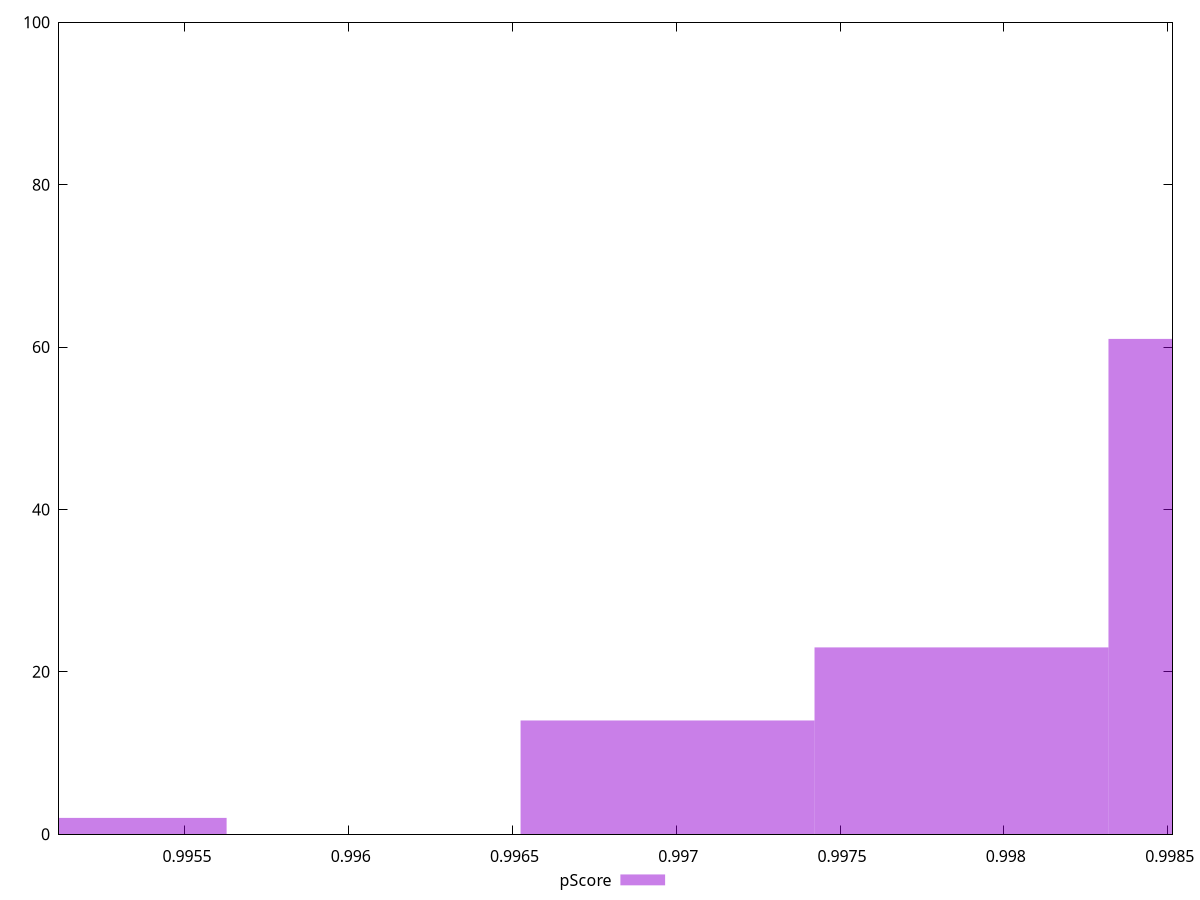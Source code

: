 reset

$pScore <<EOF
0.9951785928477832 2
0.9987680557615715 61
0.9978706900331245 23
0.9969733243046773 14
EOF

set key outside below
set boxwidth 0.0008973657284470543
set xrange [0.9951156059588308:0.9985148170890992]
set yrange [0:100]
set trange [0:100]
set style fill transparent solid 0.5 noborder
set terminal svg size 640, 490 enhanced background rgb 'white'
set output "report_00009_2021-02-08T22-37-41.559Z/first-cpu-idle/samples/pages+cached+noadtech+nomedia+nocss/pScore/histogram.svg"

plot $pScore title "pScore" with boxes

reset

